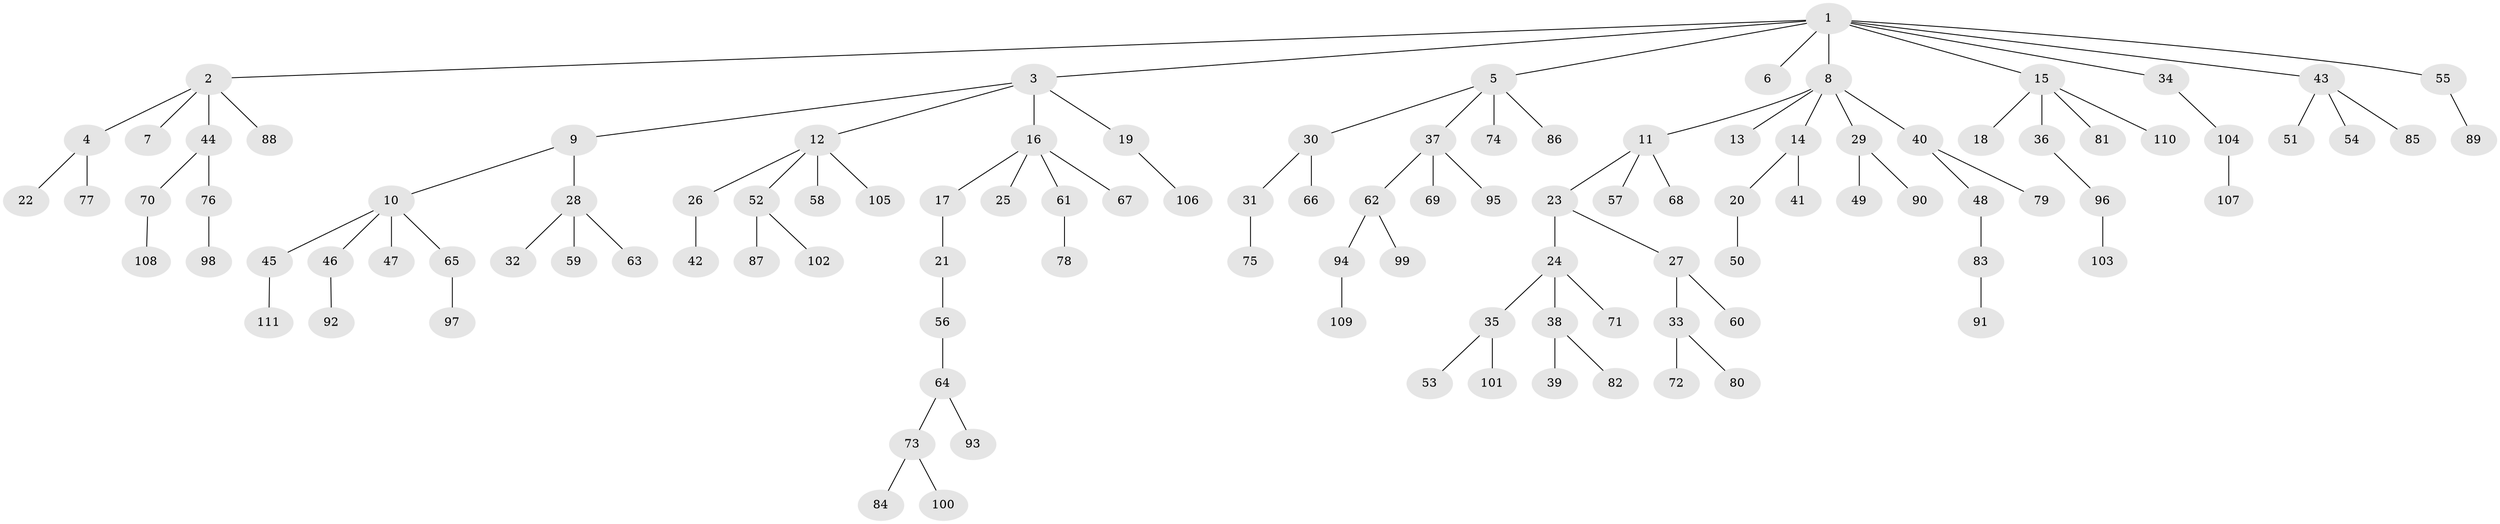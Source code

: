 // coarse degree distribution, {9: 0.012987012987012988, 4: 0.05194805194805195, 8: 0.012987012987012988, 2: 0.15584415584415584, 1: 0.5974025974025974, 7: 0.012987012987012988, 3: 0.11688311688311688, 5: 0.03896103896103896}
// Generated by graph-tools (version 1.1) at 2025/52/02/27/25 19:52:12]
// undirected, 111 vertices, 110 edges
graph export_dot {
graph [start="1"]
  node [color=gray90,style=filled];
  1;
  2;
  3;
  4;
  5;
  6;
  7;
  8;
  9;
  10;
  11;
  12;
  13;
  14;
  15;
  16;
  17;
  18;
  19;
  20;
  21;
  22;
  23;
  24;
  25;
  26;
  27;
  28;
  29;
  30;
  31;
  32;
  33;
  34;
  35;
  36;
  37;
  38;
  39;
  40;
  41;
  42;
  43;
  44;
  45;
  46;
  47;
  48;
  49;
  50;
  51;
  52;
  53;
  54;
  55;
  56;
  57;
  58;
  59;
  60;
  61;
  62;
  63;
  64;
  65;
  66;
  67;
  68;
  69;
  70;
  71;
  72;
  73;
  74;
  75;
  76;
  77;
  78;
  79;
  80;
  81;
  82;
  83;
  84;
  85;
  86;
  87;
  88;
  89;
  90;
  91;
  92;
  93;
  94;
  95;
  96;
  97;
  98;
  99;
  100;
  101;
  102;
  103;
  104;
  105;
  106;
  107;
  108;
  109;
  110;
  111;
  1 -- 2;
  1 -- 3;
  1 -- 5;
  1 -- 6;
  1 -- 8;
  1 -- 15;
  1 -- 34;
  1 -- 43;
  1 -- 55;
  2 -- 4;
  2 -- 7;
  2 -- 44;
  2 -- 88;
  3 -- 9;
  3 -- 12;
  3 -- 16;
  3 -- 19;
  4 -- 22;
  4 -- 77;
  5 -- 30;
  5 -- 37;
  5 -- 74;
  5 -- 86;
  8 -- 11;
  8 -- 13;
  8 -- 14;
  8 -- 29;
  8 -- 40;
  9 -- 10;
  9 -- 28;
  10 -- 45;
  10 -- 46;
  10 -- 47;
  10 -- 65;
  11 -- 23;
  11 -- 57;
  11 -- 68;
  12 -- 26;
  12 -- 52;
  12 -- 58;
  12 -- 105;
  14 -- 20;
  14 -- 41;
  15 -- 18;
  15 -- 36;
  15 -- 81;
  15 -- 110;
  16 -- 17;
  16 -- 25;
  16 -- 61;
  16 -- 67;
  17 -- 21;
  19 -- 106;
  20 -- 50;
  21 -- 56;
  23 -- 24;
  23 -- 27;
  24 -- 35;
  24 -- 38;
  24 -- 71;
  26 -- 42;
  27 -- 33;
  27 -- 60;
  28 -- 32;
  28 -- 59;
  28 -- 63;
  29 -- 49;
  29 -- 90;
  30 -- 31;
  30 -- 66;
  31 -- 75;
  33 -- 72;
  33 -- 80;
  34 -- 104;
  35 -- 53;
  35 -- 101;
  36 -- 96;
  37 -- 62;
  37 -- 69;
  37 -- 95;
  38 -- 39;
  38 -- 82;
  40 -- 48;
  40 -- 79;
  43 -- 51;
  43 -- 54;
  43 -- 85;
  44 -- 70;
  44 -- 76;
  45 -- 111;
  46 -- 92;
  48 -- 83;
  52 -- 87;
  52 -- 102;
  55 -- 89;
  56 -- 64;
  61 -- 78;
  62 -- 94;
  62 -- 99;
  64 -- 73;
  64 -- 93;
  65 -- 97;
  70 -- 108;
  73 -- 84;
  73 -- 100;
  76 -- 98;
  83 -- 91;
  94 -- 109;
  96 -- 103;
  104 -- 107;
}
